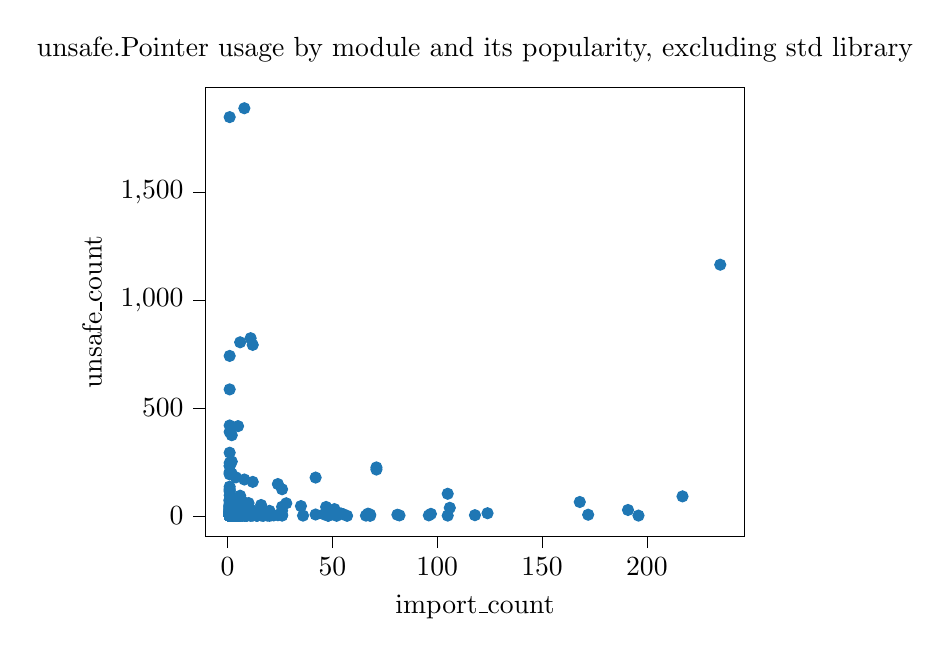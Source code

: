 % This file was created by tikzplotlib v0.9.2.
\begin{tikzpicture}

\definecolor{color0}{rgb}{0.122,0.467,0.706}

\begin{axis}[
tick align=outside,
tick pos=left,
title={unsafe.Pointer usage by module and its popularity, excluding std library},
x grid style={white!69.02!black},
xlabel={import\_count},
xmin=-10.7, xmax=246.7,
xtick style={color=black},
y grid style={white!69.02!black},
ylabel={unsafe\_count},
ymin=-93.3, ymax=1981.3,
ytick style={color=black}
]
\addplot [only marks, mark=*, draw=color0, fill=color0, colormap/viridis]
table{%
x                      y
6 94
1 10
82 3
1 2
1 3
1 7
1 2
5 2
1 1
1 1
1 3
1 12
2 11
7 16
1 60
1 2
17 5
16 10
2 10
1 11
1 3
2 6
1 11
1 14
1 2
1 6
2 1
2 2
1 1
4 21
7 23
1 3
1 2
1 7
1 1
2 2
1 2
1 4
3 3
7 2
4 4
1 23
7 17
1 4
1 7
1 2
1 1
1 2
1 48
1 1
1 9
1 3
1 9
1 14
2 5
1 232
1 4
1 11
1 4
3 4
1 12
1 4
1 3
1 15
3 2
1 3
1 1
1 41
1 11
7 4
5 1
3 12
3 1
3 1
1 1
1 1
10 60
1 24
4 4
5 7
3 7
1 2
4 7
3 4
1 2
2 2
21 4
46 8
1 2
6 2
1 2
5 3
7 9
1 4
1 15
3 6
13 11
2 3
1 389
5 71
1 1
3 6
1 4
6 13
26 25
17 1
5 4
1 1
6 3
2 2
1 16
1 4
1 1
1 6
1 53
1 1
1 4
1 77
1 32
1 4
1 6
3 3
6 60
17 3
1 5
26 5
9 3
1 5
2 21
3 12
1 9
1 12
3 3
6 8
1 1
1 2
1 8
6 11
106 38
1 2
6 12
4 23
1 5
8 24
1 4
1 1
1 12
1 4
16 3
47 42
1 71
5 8
1 9
1 7
13 17
1 136
1 2
1 28
1 8
1 232
1 49
2 4
1 19
1 6
2 60
1 42
1 1
1 8
1 73
1 8
1 39
1 3
1 5
5 4
2 1
66 2
10 5
1 246
1 7
1 4
6 18
1 1
4 3
4 7
9 7
1 3
2 12
1 14
1 3
1 2
1 204
1 4
13 6
1 17
6 2
16 5
1 5
1 113
1 3
11 2
4 2
1 2
1 42
48 1
26 4
1 2
2 2
7 6
1 14
6 9
8 1
1 4
9 1
4 1
1 5
2 19
105 103
1 11
24 4
168 65
1 3
1 5
3 1
3 2
1 6
3 1
68 7
9 36
1 24
1 1
1 5
1 3
67 11
1 1
1 2
1 1
1 1
1 14
1 198
2 196
19 2
5 5
12 792
5 2
1 2
1 7
2 8
1 4
1 12
1 18
1 14
1 2
1 3
1 4
1 1
3 2
9 4
1 1
1 30
1 4
55 9
1 6
1 23
4 4
1 119
4 4
1 5
1 1
1 1
3 82
1 8
1 7
2 2
1 1
3 3
2 15
17 6
2 374
2 9
1 4
71 225
2 3
1 16
1 8
1 9
1 1
2 3
1 2
11 10
2 1
1 3
2 3
2 2
5 2
14 1
6 8
2 1
2 11
1 44
1 4
1 1
1 41
1 14
7 11
1 12
1 11
2 3
1 1
42 7
2 8
1 10
14 1
118 4
1 13
3 6
1 4
2 16
1 2
1 4
49 10
1 1
1 2
1 10
1 125
1 2
1 1
1 8
1 19
71 215
1 1
1 6
2 2
5 2
1 2
9 2
1 3
2 3
2 9
1 2
1 26
12 15
3 1
1 1
1 1
1 1
1 4
11 3
2 4
28 59
9 1
3 10
1 12
1 34
1 34
5 10
1 2
1 20
17 20
1 20
1 4
1 2
1 6
9 9
2 18
16 4
1 11
36 2
1 3
4 5
2 24
4 2
4 4
1 4
4 179
2 8
172 6
7 68
1 20
1 10
2 17
96 3
97 10
6 6
1 2
1 1
1 11
1 7
7 1
1 20
3 2
1 12
1 1
2 12
6 9
1 1
2 62
2 6
1 8
2 4
1 96
2 6
1 293
2 2
3 8
105 2
1 50
1 5
2 7
1 3
2 14
1 2
1 19
14 7
1 2
1 2
11 2
1 1
1 4
26 43
57 1
1 1
1 2
1 2
1 3
11 29
20 24
1 1
1 7
2 8
1 1
3 8
1 419
1 1
1 4
12 22
1 4
3 2
2 13
1 8
1 2
1 7
1 741
16 51
2 1
1 4
1 9
1 4
1 22
1 1
1 12
2 5
1 7
1 47
6 804
11 823
1 7
1 2
1 6
1 6
8 5
1 5
10 5
3 1
1 1
1 1
12 158
11 3
1 28
1 7
1 1
5 2
1 4
1 4
2 2
1 1
1 3
4 4
1 4
1 4
1 4
1 3
1 6
1 2
1 70
2 4
1 12
5 5
7 28
1 4
1 1
1 8
1 3
1 19
1 19
4 27
1 2
4 2
24 148
22 3
1 7
6 30
3 10
1 1
1 1
1 5
50 23
1 1
1 32
191 28
2 252
217 91
81 6
235 1163
196 2
42 178
52 1
1 8
5 416
68 1
5 1
124 13
35 46
3 11
6 1
12 4
5 3
1 9
1 19
2 31
26 2
5 2
6 2
1 2
1 11
2 2
1 2
12 2
1 1
1 2
1 4
1 4
2 4
1 193
1 586
1 1846
2 13
4 4
1 12
1 1
26 124
54 12
8 169
51 32
3 2
48 4
7 4
5 8
14 3
8 1887
5 34
1 4
1 4
48 2
3 1
1 2
1 14
2 21
2 8
3 11
2 3
1 33
1 4
2 1
20 1
3 1
1 1
1 1
1 16
3 17
};
\end{axis}

\end{tikzpicture}
